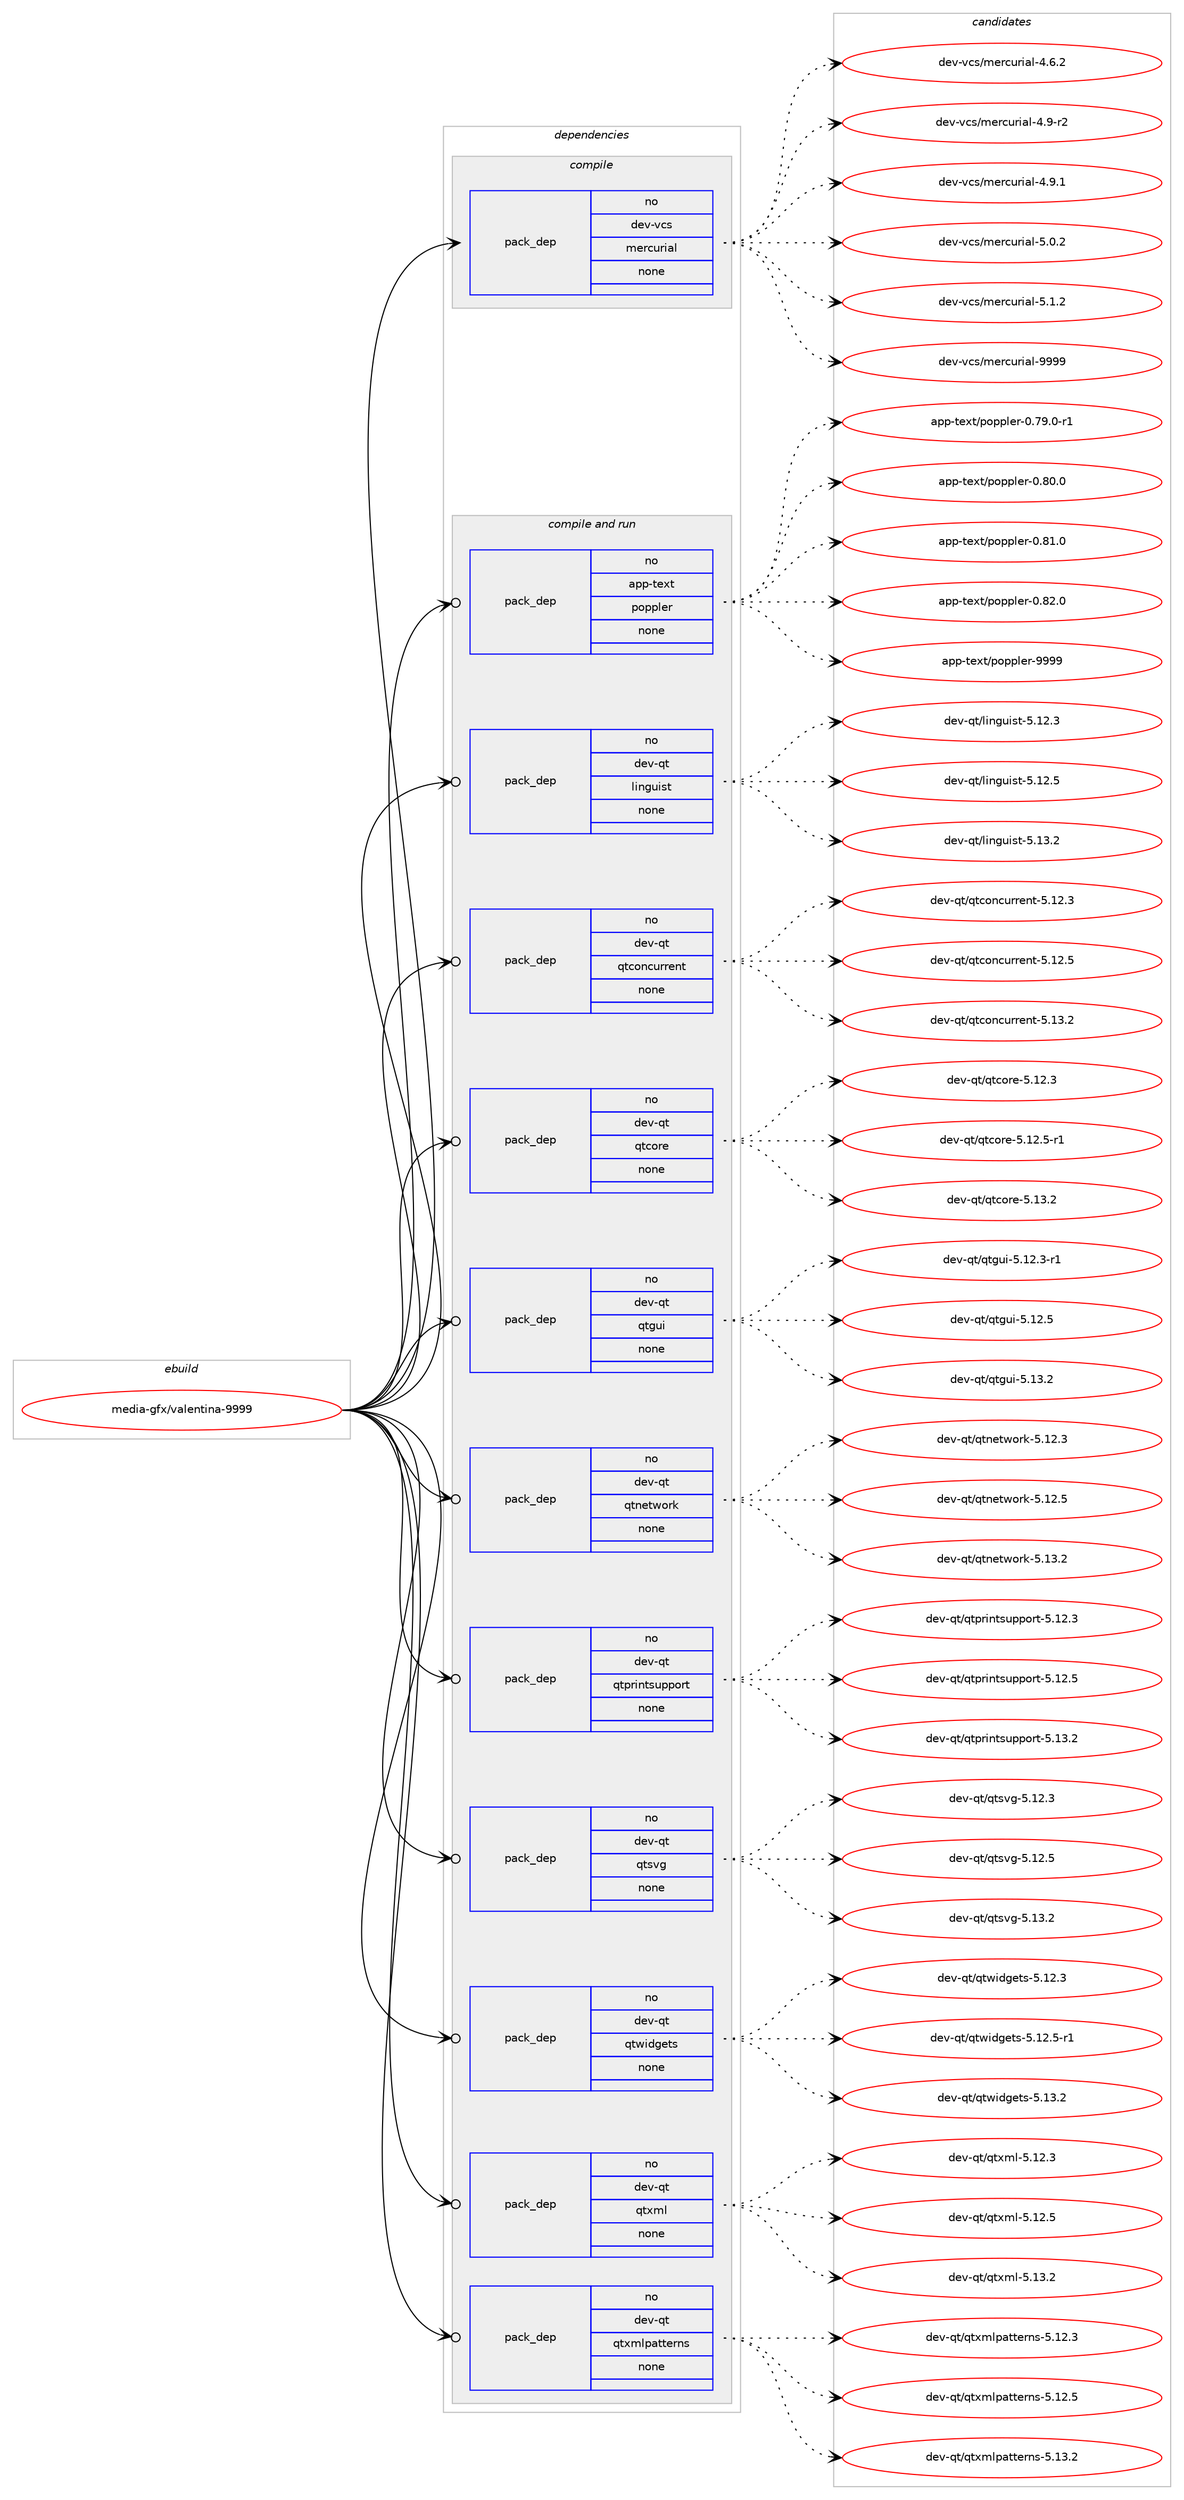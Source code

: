 digraph prolog {

# *************
# Graph options
# *************

newrank=true;
concentrate=true;
compound=true;
graph [rankdir=LR,fontname=Helvetica,fontsize=10,ranksep=1.5];#, ranksep=2.5, nodesep=0.2];
edge  [arrowhead=vee];
node  [fontname=Helvetica,fontsize=10];

# **********
# The ebuild
# **********

subgraph cluster_leftcol {
color=gray;
rank=same;
label=<<i>ebuild</i>>;
id [label="media-gfx/valentina-9999", color=red, width=4, href="../media-gfx/valentina-9999.svg"];
}

# ****************
# The dependencies
# ****************

subgraph cluster_midcol {
color=gray;
label=<<i>dependencies</i>>;
subgraph cluster_compile {
fillcolor="#eeeeee";
style=filled;
label=<<i>compile</i>>;
subgraph pack579586 {
dependency783693 [label=<<TABLE BORDER="0" CELLBORDER="1" CELLSPACING="0" CELLPADDING="4" WIDTH="220"><TR><TD ROWSPAN="6" CELLPADDING="30">pack_dep</TD></TR><TR><TD WIDTH="110">no</TD></TR><TR><TD>dev-vcs</TD></TR><TR><TD>mercurial</TD></TR><TR><TD>none</TD></TR><TR><TD></TD></TR></TABLE>>, shape=none, color=blue];
}
id:e -> dependency783693:w [weight=20,style="solid",arrowhead="vee"];
}
subgraph cluster_compileandrun {
fillcolor="#eeeeee";
style=filled;
label=<<i>compile and run</i>>;
subgraph pack579587 {
dependency783694 [label=<<TABLE BORDER="0" CELLBORDER="1" CELLSPACING="0" CELLPADDING="4" WIDTH="220"><TR><TD ROWSPAN="6" CELLPADDING="30">pack_dep</TD></TR><TR><TD WIDTH="110">no</TD></TR><TR><TD>app-text</TD></TR><TR><TD>poppler</TD></TR><TR><TD>none</TD></TR><TR><TD></TD></TR></TABLE>>, shape=none, color=blue];
}
id:e -> dependency783694:w [weight=20,style="solid",arrowhead="odotvee"];
subgraph pack579588 {
dependency783695 [label=<<TABLE BORDER="0" CELLBORDER="1" CELLSPACING="0" CELLPADDING="4" WIDTH="220"><TR><TD ROWSPAN="6" CELLPADDING="30">pack_dep</TD></TR><TR><TD WIDTH="110">no</TD></TR><TR><TD>dev-qt</TD></TR><TR><TD>linguist</TD></TR><TR><TD>none</TD></TR><TR><TD></TD></TR></TABLE>>, shape=none, color=blue];
}
id:e -> dependency783695:w [weight=20,style="solid",arrowhead="odotvee"];
subgraph pack579589 {
dependency783696 [label=<<TABLE BORDER="0" CELLBORDER="1" CELLSPACING="0" CELLPADDING="4" WIDTH="220"><TR><TD ROWSPAN="6" CELLPADDING="30">pack_dep</TD></TR><TR><TD WIDTH="110">no</TD></TR><TR><TD>dev-qt</TD></TR><TR><TD>qtconcurrent</TD></TR><TR><TD>none</TD></TR><TR><TD></TD></TR></TABLE>>, shape=none, color=blue];
}
id:e -> dependency783696:w [weight=20,style="solid",arrowhead="odotvee"];
subgraph pack579590 {
dependency783697 [label=<<TABLE BORDER="0" CELLBORDER="1" CELLSPACING="0" CELLPADDING="4" WIDTH="220"><TR><TD ROWSPAN="6" CELLPADDING="30">pack_dep</TD></TR><TR><TD WIDTH="110">no</TD></TR><TR><TD>dev-qt</TD></TR><TR><TD>qtcore</TD></TR><TR><TD>none</TD></TR><TR><TD></TD></TR></TABLE>>, shape=none, color=blue];
}
id:e -> dependency783697:w [weight=20,style="solid",arrowhead="odotvee"];
subgraph pack579591 {
dependency783698 [label=<<TABLE BORDER="0" CELLBORDER="1" CELLSPACING="0" CELLPADDING="4" WIDTH="220"><TR><TD ROWSPAN="6" CELLPADDING="30">pack_dep</TD></TR><TR><TD WIDTH="110">no</TD></TR><TR><TD>dev-qt</TD></TR><TR><TD>qtgui</TD></TR><TR><TD>none</TD></TR><TR><TD></TD></TR></TABLE>>, shape=none, color=blue];
}
id:e -> dependency783698:w [weight=20,style="solid",arrowhead="odotvee"];
subgraph pack579592 {
dependency783699 [label=<<TABLE BORDER="0" CELLBORDER="1" CELLSPACING="0" CELLPADDING="4" WIDTH="220"><TR><TD ROWSPAN="6" CELLPADDING="30">pack_dep</TD></TR><TR><TD WIDTH="110">no</TD></TR><TR><TD>dev-qt</TD></TR><TR><TD>qtnetwork</TD></TR><TR><TD>none</TD></TR><TR><TD></TD></TR></TABLE>>, shape=none, color=blue];
}
id:e -> dependency783699:w [weight=20,style="solid",arrowhead="odotvee"];
subgraph pack579593 {
dependency783700 [label=<<TABLE BORDER="0" CELLBORDER="1" CELLSPACING="0" CELLPADDING="4" WIDTH="220"><TR><TD ROWSPAN="6" CELLPADDING="30">pack_dep</TD></TR><TR><TD WIDTH="110">no</TD></TR><TR><TD>dev-qt</TD></TR><TR><TD>qtprintsupport</TD></TR><TR><TD>none</TD></TR><TR><TD></TD></TR></TABLE>>, shape=none, color=blue];
}
id:e -> dependency783700:w [weight=20,style="solid",arrowhead="odotvee"];
subgraph pack579594 {
dependency783701 [label=<<TABLE BORDER="0" CELLBORDER="1" CELLSPACING="0" CELLPADDING="4" WIDTH="220"><TR><TD ROWSPAN="6" CELLPADDING="30">pack_dep</TD></TR><TR><TD WIDTH="110">no</TD></TR><TR><TD>dev-qt</TD></TR><TR><TD>qtsvg</TD></TR><TR><TD>none</TD></TR><TR><TD></TD></TR></TABLE>>, shape=none, color=blue];
}
id:e -> dependency783701:w [weight=20,style="solid",arrowhead="odotvee"];
subgraph pack579595 {
dependency783702 [label=<<TABLE BORDER="0" CELLBORDER="1" CELLSPACING="0" CELLPADDING="4" WIDTH="220"><TR><TD ROWSPAN="6" CELLPADDING="30">pack_dep</TD></TR><TR><TD WIDTH="110">no</TD></TR><TR><TD>dev-qt</TD></TR><TR><TD>qtwidgets</TD></TR><TR><TD>none</TD></TR><TR><TD></TD></TR></TABLE>>, shape=none, color=blue];
}
id:e -> dependency783702:w [weight=20,style="solid",arrowhead="odotvee"];
subgraph pack579596 {
dependency783703 [label=<<TABLE BORDER="0" CELLBORDER="1" CELLSPACING="0" CELLPADDING="4" WIDTH="220"><TR><TD ROWSPAN="6" CELLPADDING="30">pack_dep</TD></TR><TR><TD WIDTH="110">no</TD></TR><TR><TD>dev-qt</TD></TR><TR><TD>qtxml</TD></TR><TR><TD>none</TD></TR><TR><TD></TD></TR></TABLE>>, shape=none, color=blue];
}
id:e -> dependency783703:w [weight=20,style="solid",arrowhead="odotvee"];
subgraph pack579597 {
dependency783704 [label=<<TABLE BORDER="0" CELLBORDER="1" CELLSPACING="0" CELLPADDING="4" WIDTH="220"><TR><TD ROWSPAN="6" CELLPADDING="30">pack_dep</TD></TR><TR><TD WIDTH="110">no</TD></TR><TR><TD>dev-qt</TD></TR><TR><TD>qtxmlpatterns</TD></TR><TR><TD>none</TD></TR><TR><TD></TD></TR></TABLE>>, shape=none, color=blue];
}
id:e -> dependency783704:w [weight=20,style="solid",arrowhead="odotvee"];
}
subgraph cluster_run {
fillcolor="#eeeeee";
style=filled;
label=<<i>run</i>>;
}
}

# **************
# The candidates
# **************

subgraph cluster_choices {
rank=same;
color=gray;
label=<<i>candidates</i>>;

subgraph choice579586 {
color=black;
nodesep=1;
choice1001011184511899115471091011149911711410597108455246544650 [label="dev-vcs/mercurial-4.6.2", color=red, width=4,href="../dev-vcs/mercurial-4.6.2.svg"];
choice1001011184511899115471091011149911711410597108455246574511450 [label="dev-vcs/mercurial-4.9-r2", color=red, width=4,href="../dev-vcs/mercurial-4.9-r2.svg"];
choice1001011184511899115471091011149911711410597108455246574649 [label="dev-vcs/mercurial-4.9.1", color=red, width=4,href="../dev-vcs/mercurial-4.9.1.svg"];
choice1001011184511899115471091011149911711410597108455346484650 [label="dev-vcs/mercurial-5.0.2", color=red, width=4,href="../dev-vcs/mercurial-5.0.2.svg"];
choice1001011184511899115471091011149911711410597108455346494650 [label="dev-vcs/mercurial-5.1.2", color=red, width=4,href="../dev-vcs/mercurial-5.1.2.svg"];
choice10010111845118991154710910111499117114105971084557575757 [label="dev-vcs/mercurial-9999", color=red, width=4,href="../dev-vcs/mercurial-9999.svg"];
dependency783693:e -> choice1001011184511899115471091011149911711410597108455246544650:w [style=dotted,weight="100"];
dependency783693:e -> choice1001011184511899115471091011149911711410597108455246574511450:w [style=dotted,weight="100"];
dependency783693:e -> choice1001011184511899115471091011149911711410597108455246574649:w [style=dotted,weight="100"];
dependency783693:e -> choice1001011184511899115471091011149911711410597108455346484650:w [style=dotted,weight="100"];
dependency783693:e -> choice1001011184511899115471091011149911711410597108455346494650:w [style=dotted,weight="100"];
dependency783693:e -> choice10010111845118991154710910111499117114105971084557575757:w [style=dotted,weight="100"];
}
subgraph choice579587 {
color=black;
nodesep=1;
choice971121124511610112011647112111112112108101114454846555746484511449 [label="app-text/poppler-0.79.0-r1", color=red, width=4,href="../app-text/poppler-0.79.0-r1.svg"];
choice97112112451161011201164711211111211210810111445484656484648 [label="app-text/poppler-0.80.0", color=red, width=4,href="../app-text/poppler-0.80.0.svg"];
choice97112112451161011201164711211111211210810111445484656494648 [label="app-text/poppler-0.81.0", color=red, width=4,href="../app-text/poppler-0.81.0.svg"];
choice97112112451161011201164711211111211210810111445484656504648 [label="app-text/poppler-0.82.0", color=red, width=4,href="../app-text/poppler-0.82.0.svg"];
choice9711211245116101120116471121111121121081011144557575757 [label="app-text/poppler-9999", color=red, width=4,href="../app-text/poppler-9999.svg"];
dependency783694:e -> choice971121124511610112011647112111112112108101114454846555746484511449:w [style=dotted,weight="100"];
dependency783694:e -> choice97112112451161011201164711211111211210810111445484656484648:w [style=dotted,weight="100"];
dependency783694:e -> choice97112112451161011201164711211111211210810111445484656494648:w [style=dotted,weight="100"];
dependency783694:e -> choice97112112451161011201164711211111211210810111445484656504648:w [style=dotted,weight="100"];
dependency783694:e -> choice9711211245116101120116471121111121121081011144557575757:w [style=dotted,weight="100"];
}
subgraph choice579588 {
color=black;
nodesep=1;
choice100101118451131164710810511010311710511511645534649504651 [label="dev-qt/linguist-5.12.3", color=red, width=4,href="../dev-qt/linguist-5.12.3.svg"];
choice100101118451131164710810511010311710511511645534649504653 [label="dev-qt/linguist-5.12.5", color=red, width=4,href="../dev-qt/linguist-5.12.5.svg"];
choice100101118451131164710810511010311710511511645534649514650 [label="dev-qt/linguist-5.13.2", color=red, width=4,href="../dev-qt/linguist-5.13.2.svg"];
dependency783695:e -> choice100101118451131164710810511010311710511511645534649504651:w [style=dotted,weight="100"];
dependency783695:e -> choice100101118451131164710810511010311710511511645534649504653:w [style=dotted,weight="100"];
dependency783695:e -> choice100101118451131164710810511010311710511511645534649514650:w [style=dotted,weight="100"];
}
subgraph choice579589 {
color=black;
nodesep=1;
choice1001011184511311647113116991111109911711411410111011645534649504651 [label="dev-qt/qtconcurrent-5.12.3", color=red, width=4,href="../dev-qt/qtconcurrent-5.12.3.svg"];
choice1001011184511311647113116991111109911711411410111011645534649504653 [label="dev-qt/qtconcurrent-5.12.5", color=red, width=4,href="../dev-qt/qtconcurrent-5.12.5.svg"];
choice1001011184511311647113116991111109911711411410111011645534649514650 [label="dev-qt/qtconcurrent-5.13.2", color=red, width=4,href="../dev-qt/qtconcurrent-5.13.2.svg"];
dependency783696:e -> choice1001011184511311647113116991111109911711411410111011645534649504651:w [style=dotted,weight="100"];
dependency783696:e -> choice1001011184511311647113116991111109911711411410111011645534649504653:w [style=dotted,weight="100"];
dependency783696:e -> choice1001011184511311647113116991111109911711411410111011645534649514650:w [style=dotted,weight="100"];
}
subgraph choice579590 {
color=black;
nodesep=1;
choice10010111845113116471131169911111410145534649504651 [label="dev-qt/qtcore-5.12.3", color=red, width=4,href="../dev-qt/qtcore-5.12.3.svg"];
choice100101118451131164711311699111114101455346495046534511449 [label="dev-qt/qtcore-5.12.5-r1", color=red, width=4,href="../dev-qt/qtcore-5.12.5-r1.svg"];
choice10010111845113116471131169911111410145534649514650 [label="dev-qt/qtcore-5.13.2", color=red, width=4,href="../dev-qt/qtcore-5.13.2.svg"];
dependency783697:e -> choice10010111845113116471131169911111410145534649504651:w [style=dotted,weight="100"];
dependency783697:e -> choice100101118451131164711311699111114101455346495046534511449:w [style=dotted,weight="100"];
dependency783697:e -> choice10010111845113116471131169911111410145534649514650:w [style=dotted,weight="100"];
}
subgraph choice579591 {
color=black;
nodesep=1;
choice1001011184511311647113116103117105455346495046514511449 [label="dev-qt/qtgui-5.12.3-r1", color=red, width=4,href="../dev-qt/qtgui-5.12.3-r1.svg"];
choice100101118451131164711311610311710545534649504653 [label="dev-qt/qtgui-5.12.5", color=red, width=4,href="../dev-qt/qtgui-5.12.5.svg"];
choice100101118451131164711311610311710545534649514650 [label="dev-qt/qtgui-5.13.2", color=red, width=4,href="../dev-qt/qtgui-5.13.2.svg"];
dependency783698:e -> choice1001011184511311647113116103117105455346495046514511449:w [style=dotted,weight="100"];
dependency783698:e -> choice100101118451131164711311610311710545534649504653:w [style=dotted,weight="100"];
dependency783698:e -> choice100101118451131164711311610311710545534649514650:w [style=dotted,weight="100"];
}
subgraph choice579592 {
color=black;
nodesep=1;
choice100101118451131164711311611010111611911111410745534649504651 [label="dev-qt/qtnetwork-5.12.3", color=red, width=4,href="../dev-qt/qtnetwork-5.12.3.svg"];
choice100101118451131164711311611010111611911111410745534649504653 [label="dev-qt/qtnetwork-5.12.5", color=red, width=4,href="../dev-qt/qtnetwork-5.12.5.svg"];
choice100101118451131164711311611010111611911111410745534649514650 [label="dev-qt/qtnetwork-5.13.2", color=red, width=4,href="../dev-qt/qtnetwork-5.13.2.svg"];
dependency783699:e -> choice100101118451131164711311611010111611911111410745534649504651:w [style=dotted,weight="100"];
dependency783699:e -> choice100101118451131164711311611010111611911111410745534649504653:w [style=dotted,weight="100"];
dependency783699:e -> choice100101118451131164711311611010111611911111410745534649514650:w [style=dotted,weight="100"];
}
subgraph choice579593 {
color=black;
nodesep=1;
choice100101118451131164711311611211410511011611511711211211111411645534649504651 [label="dev-qt/qtprintsupport-5.12.3", color=red, width=4,href="../dev-qt/qtprintsupport-5.12.3.svg"];
choice100101118451131164711311611211410511011611511711211211111411645534649504653 [label="dev-qt/qtprintsupport-5.12.5", color=red, width=4,href="../dev-qt/qtprintsupport-5.12.5.svg"];
choice100101118451131164711311611211410511011611511711211211111411645534649514650 [label="dev-qt/qtprintsupport-5.13.2", color=red, width=4,href="../dev-qt/qtprintsupport-5.13.2.svg"];
dependency783700:e -> choice100101118451131164711311611211410511011611511711211211111411645534649504651:w [style=dotted,weight="100"];
dependency783700:e -> choice100101118451131164711311611211410511011611511711211211111411645534649504653:w [style=dotted,weight="100"];
dependency783700:e -> choice100101118451131164711311611211410511011611511711211211111411645534649514650:w [style=dotted,weight="100"];
}
subgraph choice579594 {
color=black;
nodesep=1;
choice100101118451131164711311611511810345534649504651 [label="dev-qt/qtsvg-5.12.3", color=red, width=4,href="../dev-qt/qtsvg-5.12.3.svg"];
choice100101118451131164711311611511810345534649504653 [label="dev-qt/qtsvg-5.12.5", color=red, width=4,href="../dev-qt/qtsvg-5.12.5.svg"];
choice100101118451131164711311611511810345534649514650 [label="dev-qt/qtsvg-5.13.2", color=red, width=4,href="../dev-qt/qtsvg-5.13.2.svg"];
dependency783701:e -> choice100101118451131164711311611511810345534649504651:w [style=dotted,weight="100"];
dependency783701:e -> choice100101118451131164711311611511810345534649504653:w [style=dotted,weight="100"];
dependency783701:e -> choice100101118451131164711311611511810345534649514650:w [style=dotted,weight="100"];
}
subgraph choice579595 {
color=black;
nodesep=1;
choice100101118451131164711311611910510010310111611545534649504651 [label="dev-qt/qtwidgets-5.12.3", color=red, width=4,href="../dev-qt/qtwidgets-5.12.3.svg"];
choice1001011184511311647113116119105100103101116115455346495046534511449 [label="dev-qt/qtwidgets-5.12.5-r1", color=red, width=4,href="../dev-qt/qtwidgets-5.12.5-r1.svg"];
choice100101118451131164711311611910510010310111611545534649514650 [label="dev-qt/qtwidgets-5.13.2", color=red, width=4,href="../dev-qt/qtwidgets-5.13.2.svg"];
dependency783702:e -> choice100101118451131164711311611910510010310111611545534649504651:w [style=dotted,weight="100"];
dependency783702:e -> choice1001011184511311647113116119105100103101116115455346495046534511449:w [style=dotted,weight="100"];
dependency783702:e -> choice100101118451131164711311611910510010310111611545534649514650:w [style=dotted,weight="100"];
}
subgraph choice579596 {
color=black;
nodesep=1;
choice100101118451131164711311612010910845534649504651 [label="dev-qt/qtxml-5.12.3", color=red, width=4,href="../dev-qt/qtxml-5.12.3.svg"];
choice100101118451131164711311612010910845534649504653 [label="dev-qt/qtxml-5.12.5", color=red, width=4,href="../dev-qt/qtxml-5.12.5.svg"];
choice100101118451131164711311612010910845534649514650 [label="dev-qt/qtxml-5.13.2", color=red, width=4,href="../dev-qt/qtxml-5.13.2.svg"];
dependency783703:e -> choice100101118451131164711311612010910845534649504651:w [style=dotted,weight="100"];
dependency783703:e -> choice100101118451131164711311612010910845534649504653:w [style=dotted,weight="100"];
dependency783703:e -> choice100101118451131164711311612010910845534649514650:w [style=dotted,weight="100"];
}
subgraph choice579597 {
color=black;
nodesep=1;
choice10010111845113116471131161201091081129711611610111411011545534649504651 [label="dev-qt/qtxmlpatterns-5.12.3", color=red, width=4,href="../dev-qt/qtxmlpatterns-5.12.3.svg"];
choice10010111845113116471131161201091081129711611610111411011545534649504653 [label="dev-qt/qtxmlpatterns-5.12.5", color=red, width=4,href="../dev-qt/qtxmlpatterns-5.12.5.svg"];
choice10010111845113116471131161201091081129711611610111411011545534649514650 [label="dev-qt/qtxmlpatterns-5.13.2", color=red, width=4,href="../dev-qt/qtxmlpatterns-5.13.2.svg"];
dependency783704:e -> choice10010111845113116471131161201091081129711611610111411011545534649504651:w [style=dotted,weight="100"];
dependency783704:e -> choice10010111845113116471131161201091081129711611610111411011545534649504653:w [style=dotted,weight="100"];
dependency783704:e -> choice10010111845113116471131161201091081129711611610111411011545534649514650:w [style=dotted,weight="100"];
}
}

}
